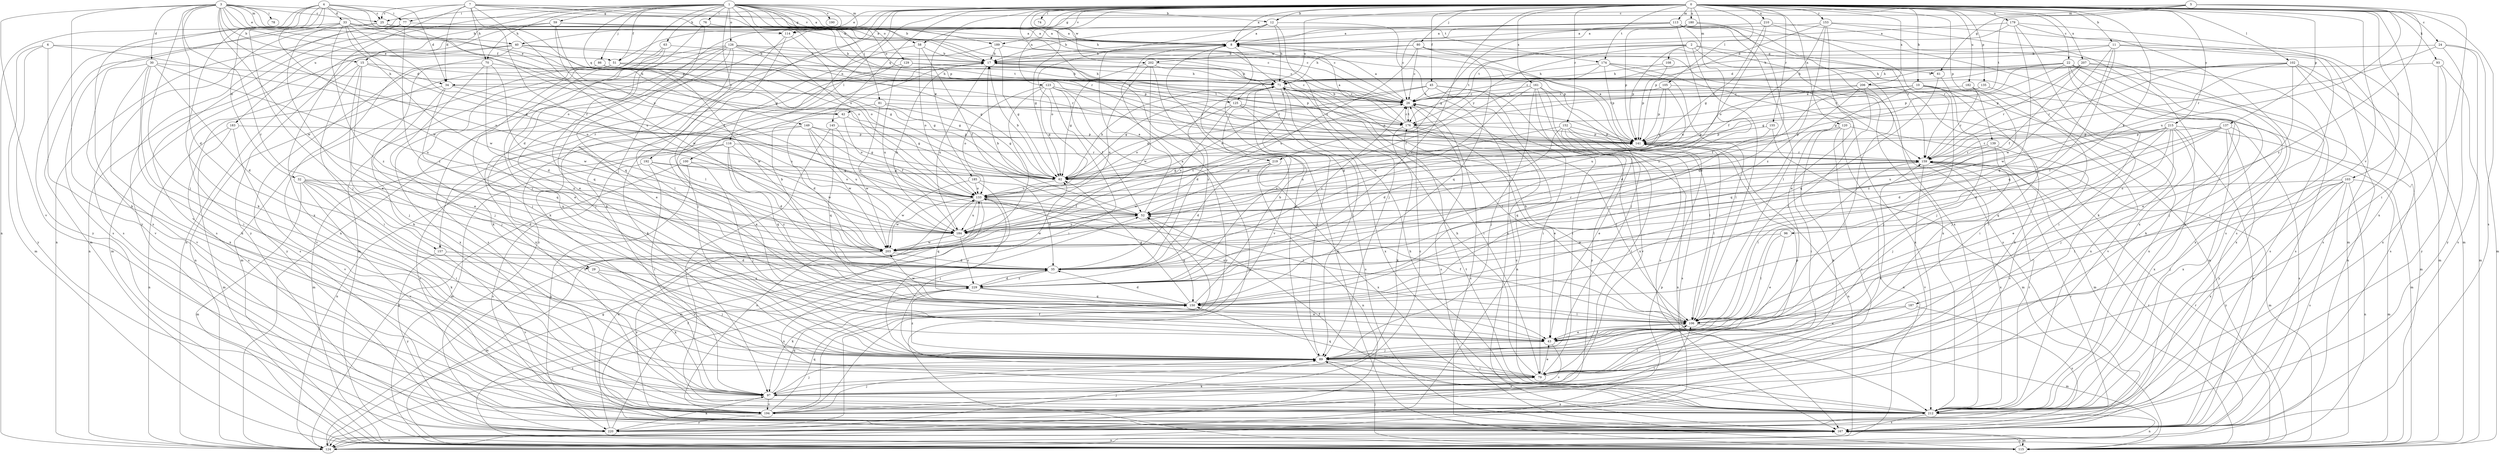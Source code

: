 strict digraph  {
0;
1;
2;
3;
4;
5;
6;
7;
8;
10;
11;
12;
15;
17;
22;
24;
25;
26;
29;
30;
32;
33;
34;
35;
40;
42;
43;
45;
51;
52;
58;
59;
61;
62;
63;
70;
71;
74;
76;
77;
78;
79;
80;
81;
86;
89;
93;
96;
97;
100;
102;
103;
105;
106;
108;
113;
114;
115;
116;
120;
123;
124;
125;
126;
129;
133;
135;
137;
139;
141;
145;
149;
150;
152;
153;
155;
157;
159;
161;
167;
174;
176;
179;
180;
182;
183;
184;
185;
187;
189;
190;
192;
194;
202;
203;
206;
207;
210;
212;
215;
219;
220;
229;
0 -> 8  [label=a];
0 -> 10  [label=b];
0 -> 11  [label=b];
0 -> 12  [label=b];
0 -> 22  [label=c];
0 -> 24  [label=c];
0 -> 40  [label=e];
0 -> 45  [label=f];
0 -> 51  [label=f];
0 -> 58  [label=g];
0 -> 74  [label=i];
0 -> 80  [label=j];
0 -> 93  [label=k];
0 -> 96  [label=k];
0 -> 97  [label=k];
0 -> 100  [label=l];
0 -> 102  [label=l];
0 -> 103  [label=l];
0 -> 105  [label=l];
0 -> 108  [label=m];
0 -> 113  [label=m];
0 -> 116  [label=n];
0 -> 120  [label=n];
0 -> 123  [label=n];
0 -> 124  [label=n];
0 -> 125  [label=o];
0 -> 135  [label=p];
0 -> 137  [label=p];
0 -> 139  [label=p];
0 -> 145  [label=q];
0 -> 152  [label=r];
0 -> 153  [label=r];
0 -> 155  [label=r];
0 -> 157  [label=r];
0 -> 161  [label=s];
0 -> 167  [label=s];
0 -> 174  [label=t];
0 -> 179  [label=u];
0 -> 180  [label=u];
0 -> 182  [label=u];
0 -> 185  [label=v];
0 -> 187  [label=v];
0 -> 189  [label=v];
0 -> 202  [label=w];
0 -> 206  [label=x];
0 -> 207  [label=x];
0 -> 210  [label=x];
0 -> 212  [label=x];
0 -> 215  [label=y];
0 -> 219  [label=y];
0 -> 229  [label=z];
1 -> 8  [label=a];
1 -> 12  [label=b];
1 -> 15  [label=b];
1 -> 29  [label=d];
1 -> 51  [label=f];
1 -> 58  [label=g];
1 -> 59  [label=g];
1 -> 63  [label=h];
1 -> 70  [label=h];
1 -> 76  [label=i];
1 -> 77  [label=i];
1 -> 81  [label=j];
1 -> 86  [label=j];
1 -> 89  [label=j];
1 -> 114  [label=m];
1 -> 125  [label=o];
1 -> 126  [label=o];
1 -> 129  [label=o];
1 -> 133  [label=o];
1 -> 149  [label=q];
1 -> 174  [label=t];
1 -> 183  [label=u];
1 -> 189  [label=v];
1 -> 190  [label=v];
1 -> 192  [label=v];
2 -> 61  [label=g];
2 -> 106  [label=l];
2 -> 141  [label=p];
2 -> 167  [label=s];
2 -> 176  [label=t];
2 -> 202  [label=w];
2 -> 212  [label=x];
2 -> 219  [label=y];
3 -> 15  [label=b];
3 -> 17  [label=b];
3 -> 25  [label=c];
3 -> 29  [label=d];
3 -> 30  [label=d];
3 -> 40  [label=e];
3 -> 42  [label=e];
3 -> 77  [label=i];
3 -> 78  [label=i];
3 -> 89  [label=j];
3 -> 97  [label=k];
3 -> 114  [label=m];
3 -> 141  [label=p];
3 -> 157  [label=r];
3 -> 184  [label=u];
3 -> 194  [label=v];
3 -> 203  [label=w];
4 -> 25  [label=c];
4 -> 32  [label=d];
4 -> 33  [label=d];
4 -> 34  [label=d];
4 -> 42  [label=e];
4 -> 89  [label=j];
4 -> 97  [label=k];
4 -> 124  [label=n];
4 -> 133  [label=o];
4 -> 167  [label=s];
4 -> 203  [label=w];
5 -> 25  [label=c];
5 -> 61  [label=g];
5 -> 79  [label=i];
5 -> 114  [label=m];
5 -> 176  [label=t];
5 -> 184  [label=u];
5 -> 229  [label=z];
6 -> 51  [label=f];
6 -> 62  [label=g];
6 -> 115  [label=m];
6 -> 194  [label=v];
6 -> 220  [label=y];
7 -> 17  [label=b];
7 -> 25  [label=c];
7 -> 34  [label=d];
7 -> 52  [label=f];
7 -> 70  [label=h];
7 -> 71  [label=h];
7 -> 141  [label=p];
7 -> 159  [label=r];
7 -> 184  [label=u];
7 -> 212  [label=x];
7 -> 220  [label=y];
8 -> 17  [label=b];
8 -> 115  [label=m];
8 -> 194  [label=v];
10 -> 26  [label=c];
10 -> 42  [label=e];
10 -> 52  [label=f];
10 -> 79  [label=i];
10 -> 89  [label=j];
10 -> 115  [label=m];
10 -> 150  [label=q];
10 -> 212  [label=x];
11 -> 17  [label=b];
11 -> 71  [label=h];
11 -> 79  [label=i];
11 -> 106  [label=l];
11 -> 150  [label=q];
11 -> 167  [label=s];
11 -> 203  [label=w];
12 -> 8  [label=a];
12 -> 62  [label=g];
12 -> 71  [label=h];
12 -> 89  [label=j];
12 -> 133  [label=o];
12 -> 167  [label=s];
15 -> 26  [label=c];
15 -> 34  [label=d];
15 -> 43  [label=e];
15 -> 79  [label=i];
15 -> 89  [label=j];
15 -> 167  [label=s];
17 -> 71  [label=h];
17 -> 97  [label=k];
17 -> 141  [label=p];
17 -> 184  [label=u];
22 -> 26  [label=c];
22 -> 34  [label=d];
22 -> 62  [label=g];
22 -> 71  [label=h];
22 -> 79  [label=i];
22 -> 97  [label=k];
22 -> 124  [label=n];
22 -> 141  [label=p];
22 -> 167  [label=s];
22 -> 212  [label=x];
24 -> 17  [label=b];
24 -> 115  [label=m];
24 -> 159  [label=r];
24 -> 167  [label=s];
24 -> 220  [label=y];
25 -> 8  [label=a];
25 -> 26  [label=c];
25 -> 115  [label=m];
25 -> 133  [label=o];
25 -> 167  [label=s];
26 -> 8  [label=a];
26 -> 62  [label=g];
26 -> 106  [label=l];
26 -> 167  [label=s];
26 -> 176  [label=t];
29 -> 89  [label=j];
29 -> 97  [label=k];
29 -> 229  [label=z];
30 -> 35  [label=d];
30 -> 71  [label=h];
30 -> 79  [label=i];
30 -> 97  [label=k];
30 -> 184  [label=u];
30 -> 194  [label=v];
30 -> 212  [label=x];
32 -> 35  [label=d];
32 -> 79  [label=i];
32 -> 97  [label=k];
32 -> 115  [label=m];
32 -> 133  [label=o];
32 -> 184  [label=u];
32 -> 194  [label=v];
33 -> 8  [label=a];
33 -> 26  [label=c];
33 -> 43  [label=e];
33 -> 62  [label=g];
33 -> 133  [label=o];
33 -> 167  [label=s];
33 -> 176  [label=t];
33 -> 184  [label=u];
33 -> 203  [label=w];
33 -> 220  [label=y];
33 -> 229  [label=z];
34 -> 26  [label=c];
34 -> 89  [label=j];
34 -> 150  [label=q];
34 -> 167  [label=s];
34 -> 184  [label=u];
35 -> 8  [label=a];
35 -> 26  [label=c];
35 -> 212  [label=x];
35 -> 229  [label=z];
40 -> 17  [label=b];
40 -> 62  [label=g];
40 -> 97  [label=k];
40 -> 115  [label=m];
40 -> 124  [label=n];
40 -> 159  [label=r];
42 -> 35  [label=d];
42 -> 62  [label=g];
42 -> 133  [label=o];
43 -> 89  [label=j];
43 -> 106  [label=l];
43 -> 194  [label=v];
45 -> 26  [label=c];
45 -> 62  [label=g];
45 -> 79  [label=i];
45 -> 124  [label=n];
45 -> 133  [label=o];
45 -> 212  [label=x];
51 -> 62  [label=g];
51 -> 71  [label=h];
51 -> 115  [label=m];
51 -> 124  [label=n];
51 -> 176  [label=t];
51 -> 212  [label=x];
52 -> 8  [label=a];
52 -> 17  [label=b];
52 -> 150  [label=q];
52 -> 159  [label=r];
52 -> 184  [label=u];
52 -> 203  [label=w];
58 -> 17  [label=b];
58 -> 52  [label=f];
58 -> 89  [label=j];
58 -> 133  [label=o];
59 -> 8  [label=a];
59 -> 26  [label=c];
59 -> 52  [label=f];
59 -> 124  [label=n];
59 -> 203  [label=w];
59 -> 220  [label=y];
61 -> 89  [label=j];
61 -> 150  [label=q];
62 -> 17  [label=b];
62 -> 71  [label=h];
62 -> 133  [label=o];
63 -> 17  [label=b];
63 -> 43  [label=e];
63 -> 89  [label=j];
63 -> 150  [label=q];
70 -> 35  [label=d];
70 -> 71  [label=h];
70 -> 89  [label=j];
70 -> 194  [label=v];
70 -> 203  [label=w];
71 -> 26  [label=c];
71 -> 35  [label=d];
71 -> 79  [label=i];
71 -> 89  [label=j];
71 -> 106  [label=l];
71 -> 212  [label=x];
71 -> 229  [label=z];
76 -> 8  [label=a];
76 -> 43  [label=e];
76 -> 150  [label=q];
77 -> 8  [label=a];
77 -> 124  [label=n];
77 -> 167  [label=s];
77 -> 229  [label=z];
79 -> 43  [label=e];
79 -> 71  [label=h];
79 -> 97  [label=k];
79 -> 106  [label=l];
79 -> 141  [label=p];
79 -> 150  [label=q];
80 -> 17  [label=b];
80 -> 26  [label=c];
80 -> 71  [label=h];
80 -> 89  [label=j];
80 -> 150  [label=q];
80 -> 159  [label=r];
80 -> 184  [label=u];
81 -> 43  [label=e];
81 -> 62  [label=g];
81 -> 176  [label=t];
81 -> 184  [label=u];
86 -> 62  [label=g];
86 -> 71  [label=h];
86 -> 159  [label=r];
86 -> 203  [label=w];
86 -> 220  [label=y];
89 -> 8  [label=a];
89 -> 79  [label=i];
89 -> 212  [label=x];
89 -> 229  [label=z];
93 -> 71  [label=h];
93 -> 115  [label=m];
93 -> 212  [label=x];
93 -> 220  [label=y];
96 -> 43  [label=e];
96 -> 106  [label=l];
96 -> 203  [label=w];
97 -> 26  [label=c];
97 -> 89  [label=j];
97 -> 150  [label=q];
97 -> 159  [label=r];
97 -> 194  [label=v];
97 -> 212  [label=x];
100 -> 62  [label=g];
100 -> 89  [label=j];
100 -> 124  [label=n];
100 -> 220  [label=y];
102 -> 43  [label=e];
102 -> 62  [label=g];
102 -> 71  [label=h];
102 -> 115  [label=m];
102 -> 159  [label=r];
102 -> 167  [label=s];
102 -> 203  [label=w];
102 -> 212  [label=x];
103 -> 89  [label=j];
103 -> 106  [label=l];
103 -> 115  [label=m];
103 -> 124  [label=n];
103 -> 133  [label=o];
103 -> 167  [label=s];
103 -> 212  [label=x];
103 -> 220  [label=y];
105 -> 26  [label=c];
105 -> 62  [label=g];
105 -> 141  [label=p];
105 -> 184  [label=u];
105 -> 212  [label=x];
106 -> 43  [label=e];
106 -> 52  [label=f];
106 -> 71  [label=h];
106 -> 115  [label=m];
106 -> 133  [label=o];
108 -> 71  [label=h];
108 -> 141  [label=p];
113 -> 8  [label=a];
113 -> 17  [label=b];
113 -> 26  [label=c];
113 -> 62  [label=g];
113 -> 106  [label=l];
113 -> 159  [label=r];
113 -> 184  [label=u];
113 -> 212  [label=x];
113 -> 229  [label=z];
114 -> 97  [label=k];
114 -> 106  [label=l];
114 -> 133  [label=o];
115 -> 26  [label=c];
115 -> 89  [label=j];
115 -> 159  [label=r];
115 -> 167  [label=s];
116 -> 35  [label=d];
116 -> 115  [label=m];
116 -> 124  [label=n];
116 -> 150  [label=q];
116 -> 159  [label=r];
116 -> 203  [label=w];
120 -> 79  [label=i];
120 -> 97  [label=k];
120 -> 115  [label=m];
120 -> 124  [label=n];
120 -> 141  [label=p];
120 -> 194  [label=v];
123 -> 26  [label=c];
123 -> 52  [label=f];
123 -> 62  [label=g];
123 -> 79  [label=i];
123 -> 115  [label=m];
123 -> 124  [label=n];
123 -> 133  [label=o];
123 -> 220  [label=y];
124 -> 62  [label=g];
124 -> 159  [label=r];
124 -> 167  [label=s];
124 -> 229  [label=z];
125 -> 133  [label=o];
125 -> 141  [label=p];
125 -> 167  [label=s];
125 -> 176  [label=t];
125 -> 184  [label=u];
126 -> 17  [label=b];
126 -> 26  [label=c];
126 -> 43  [label=e];
126 -> 62  [label=g];
126 -> 89  [label=j];
126 -> 97  [label=k];
126 -> 106  [label=l];
126 -> 115  [label=m];
126 -> 141  [label=p];
126 -> 167  [label=s];
129 -> 26  [label=c];
129 -> 71  [label=h];
129 -> 184  [label=u];
129 -> 212  [label=x];
133 -> 52  [label=f];
133 -> 89  [label=j];
133 -> 106  [label=l];
133 -> 141  [label=p];
133 -> 150  [label=q];
133 -> 167  [label=s];
133 -> 184  [label=u];
133 -> 203  [label=w];
135 -> 26  [label=c];
135 -> 176  [label=t];
135 -> 194  [label=v];
137 -> 35  [label=d];
137 -> 52  [label=f];
137 -> 106  [label=l];
137 -> 141  [label=p];
137 -> 167  [label=s];
137 -> 212  [label=x];
137 -> 220  [label=y];
139 -> 89  [label=j];
139 -> 133  [label=o];
139 -> 159  [label=r];
139 -> 194  [label=v];
141 -> 8  [label=a];
141 -> 106  [label=l];
141 -> 124  [label=n];
141 -> 159  [label=r];
145 -> 141  [label=p];
145 -> 150  [label=q];
145 -> 203  [label=w];
145 -> 212  [label=x];
149 -> 52  [label=f];
149 -> 62  [label=g];
149 -> 115  [label=m];
149 -> 141  [label=p];
149 -> 167  [label=s];
149 -> 184  [label=u];
149 -> 203  [label=w];
150 -> 35  [label=d];
150 -> 62  [label=g];
150 -> 71  [label=h];
150 -> 106  [label=l];
150 -> 203  [label=w];
152 -> 35  [label=d];
152 -> 43  [label=e];
152 -> 79  [label=i];
152 -> 124  [label=n];
152 -> 141  [label=p];
152 -> 167  [label=s];
152 -> 184  [label=u];
153 -> 8  [label=a];
153 -> 43  [label=e];
153 -> 52  [label=f];
153 -> 115  [label=m];
153 -> 141  [label=p];
153 -> 212  [label=x];
153 -> 229  [label=z];
155 -> 115  [label=m];
155 -> 141  [label=p];
155 -> 150  [label=q];
157 -> 35  [label=d];
157 -> 194  [label=v];
157 -> 220  [label=y];
159 -> 62  [label=g];
159 -> 106  [label=l];
159 -> 115  [label=m];
159 -> 194  [label=v];
159 -> 212  [label=x];
161 -> 26  [label=c];
161 -> 79  [label=i];
161 -> 89  [label=j];
161 -> 167  [label=s];
161 -> 194  [label=v];
161 -> 203  [label=w];
161 -> 220  [label=y];
167 -> 115  [label=m];
167 -> 124  [label=n];
174 -> 52  [label=f];
174 -> 71  [label=h];
174 -> 106  [label=l];
174 -> 115  [label=m];
174 -> 141  [label=p];
174 -> 212  [label=x];
176 -> 8  [label=a];
176 -> 17  [label=b];
176 -> 26  [label=c];
176 -> 43  [label=e];
176 -> 97  [label=k];
176 -> 106  [label=l];
176 -> 141  [label=p];
179 -> 8  [label=a];
179 -> 97  [label=k];
179 -> 115  [label=m];
179 -> 150  [label=q];
179 -> 167  [label=s];
179 -> 176  [label=t];
180 -> 8  [label=a];
180 -> 17  [label=b];
180 -> 141  [label=p];
180 -> 150  [label=q];
180 -> 212  [label=x];
182 -> 26  [label=c];
182 -> 89  [label=j];
182 -> 159  [label=r];
182 -> 229  [label=z];
183 -> 115  [label=m];
183 -> 124  [label=n];
183 -> 141  [label=p];
183 -> 194  [label=v];
184 -> 17  [label=b];
184 -> 26  [label=c];
184 -> 159  [label=r];
184 -> 203  [label=w];
184 -> 229  [label=z];
185 -> 35  [label=d];
185 -> 115  [label=m];
185 -> 133  [label=o];
185 -> 203  [label=w];
187 -> 43  [label=e];
187 -> 106  [label=l];
187 -> 167  [label=s];
189 -> 17  [label=b];
189 -> 62  [label=g];
189 -> 141  [label=p];
189 -> 220  [label=y];
192 -> 62  [label=g];
192 -> 79  [label=i];
192 -> 133  [label=o];
192 -> 167  [label=s];
192 -> 229  [label=z];
194 -> 52  [label=f];
194 -> 89  [label=j];
194 -> 106  [label=l];
194 -> 133  [label=o];
194 -> 150  [label=q];
194 -> 220  [label=y];
202 -> 62  [label=g];
202 -> 71  [label=h];
202 -> 89  [label=j];
202 -> 184  [label=u];
202 -> 203  [label=w];
202 -> 229  [label=z];
203 -> 35  [label=d];
203 -> 115  [label=m];
203 -> 194  [label=v];
206 -> 26  [label=c];
206 -> 35  [label=d];
206 -> 62  [label=g];
206 -> 89  [label=j];
206 -> 97  [label=k];
206 -> 106  [label=l];
207 -> 52  [label=f];
207 -> 71  [label=h];
207 -> 89  [label=j];
207 -> 141  [label=p];
207 -> 159  [label=r];
207 -> 167  [label=s];
210 -> 8  [label=a];
210 -> 62  [label=g];
210 -> 133  [label=o];
210 -> 159  [label=r];
210 -> 167  [label=s];
212 -> 26  [label=c];
212 -> 52  [label=f];
212 -> 71  [label=h];
212 -> 124  [label=n];
212 -> 159  [label=r];
212 -> 167  [label=s];
212 -> 176  [label=t];
215 -> 35  [label=d];
215 -> 43  [label=e];
215 -> 89  [label=j];
215 -> 115  [label=m];
215 -> 141  [label=p];
215 -> 150  [label=q];
215 -> 159  [label=r];
215 -> 167  [label=s];
215 -> 184  [label=u];
215 -> 212  [label=x];
219 -> 35  [label=d];
219 -> 62  [label=g];
219 -> 124  [label=n];
219 -> 203  [label=w];
219 -> 212  [label=x];
220 -> 52  [label=f];
220 -> 89  [label=j];
220 -> 97  [label=k];
220 -> 133  [label=o];
220 -> 141  [label=p];
220 -> 159  [label=r];
229 -> 17  [label=b];
229 -> 35  [label=d];
229 -> 43  [label=e];
229 -> 97  [label=k];
229 -> 150  [label=q];
}
